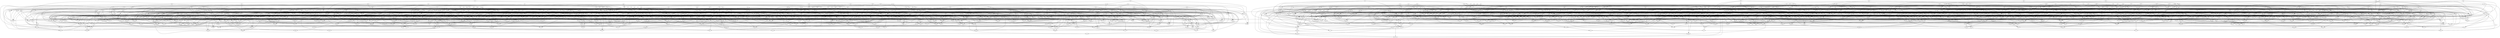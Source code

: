 digraph G {
    hgm -> {krj psx xsl bpt}
    pgz -> {mhs rsb mvk jjz}
    ckf -> {nmv mvc}
    qhd -> {fgp hmt nvs}
    hsz -> {mjb dtr rkg}
    nrt -> {krr}
    kzj -> {xkf xct pjf nzt}
    rhj -> {kck}
    phg -> {hsr qcc}
    knc -> {cgn}
    ncc -> {kjm jmd}
    dgg -> {fxm}
    qkj -> {lbz gfc ssf tjn}
    ccc -> {cbs ksm gdb}
    btf -> {sjx sck ndc hgr}
    kxz -> {fgq hjv hdq ssk}
    gmr -> {mlz rkk ltt qzq}
    kpb -> {ckp dsj tqh nhv}
    qbm -> {tkm lrr}
    dsj -> {fmn dps}
    rbj -> {qhh mqd zbj dld}
    krj -> {vvm}
    jlv -> {zct lpr prj ztc}
    htm -> {qhk}
    tgf -> {gst xhn ppm}
    nmv -> {tpx}
    rfs -> {xxs nrt}
    mkt -> {gvv dtp chh}
    hgr -> {lnv cbq zrb}
    mqb -> {mvc tjp fct}
    qlx -> {gjx kcp tpx}
    dsr -> {dmj ntc xdn}
    xtv -> {jgn zpk}
    trz -> {xhn qqr lhr}
    xmq -> {rhj}
    dvh -> {jtt pvq}
    ghr -> {rcc xct czt mlq}
    bbd -> {sfm lzr cqq}
    sxr -> {snl jtv}
    cxk -> {lnv vbb qdc ljf rzk}
    cbq -> {shf cqv}
    svp -> {nmm lzc plz}
    xbn -> {rsl qnh}
    bsd -> {cgn}
    gtt -> {hmt}
    zrk -> {ckv}
    gds -> {hdh}
    ncx -> {nlk}
    nck -> {qhf}
    qcf -> {gst kgq}
    mdc -> {mdf bvb}
    ppb -> {nrg txc znd vlm}
    rxg -> {zng msc pmk}
    rxk -> {dgc qmr cbj}
    cdt -> {mcm vhc drb mrm}
    zqm -> {zgs gvr bnd clb}
    njh -> {rdk qbd}
    ktn -> {fpm}
    vrp -> {dch cpf prn xcz}
    jdp -> {hsx sbh jjz jxj nlx rhj}
    tfm -> {lvz}
    lkl -> {bzk rdk nzm}
    nlx -> {jsc dgc}
    pgl -> {kql plh ctn nsg}
    ndl -> {fcq fqz}
    nqn -> {bpl bmj rdm}
    jtf -> {vgr hmj}
    hmz -> {xtq bmd}
    bhm -> {jmd hst dvd}
    jpc -> {jzk zvs}
    krq -> {mst lqx}
    kbx -> {tbs}
    lfx -> {rnm lrn}
    cbb -> {nvs}
    msh -> {lgq txb bnq nzm}
    hxm -> {vnr}
    ljf -> {jxr vql}
    sdx -> {txc}
    xkp -> {xcf btq gfc dmx jpp}
    spl -> {kvn fzf bqz tcm}
    fbc -> {zgl ztc crm bnd svx nrc mrk}
    zdx -> {dlj}
    bbz -> {plz kgb czq}
    pnz -> {tjp nvb}
    jhn -> {kds kqr}
    hss -> {fth mmr cbc dpb nxk}
    dqg -> {vhl rqv}
    lhz -> {jjv rqv}
    sbr -> {zxz trz vsg lbz}
    dld -> {vgr}
    smf -> {rvm qhl rdk mlf}
    znx -> {rfn mrv}
    skl -> {klt vmc hts lzr}
    xzz -> {dlz bqs nvj vpl bpx fqs sqj}
    sbg -> {fvf jsk zvv sxr}
    ngn -> {czt}
    fhm -> {hkk smr vhc}
    khp -> {pxm bkj glc cvz}
    tks -> {xnf}
    fgl -> {jhn}
    nzm -> {qxt gng}
    gpm -> {fcq llj hmh}
    ckx -> {hsr cmb ncn krc}
    lrh -> {ssd}
    qpn -> {vnr}
    vvv -> {tgb tmm rfc tlt xtj lsv}
    tdt -> {bvr gnt vql}
    qxx -> {krr}
    pvb -> {dmh ths msg hgq}
    qst -> {vcq}
    vzp -> {knc}
    xjn -> {gds}
    kvn -> {hmj}
    mjf -> {nxz}
    njc -> {gpt bhm ghh}
    gmc -> {mcd trp vxv}
    rxx -> {zbc ncn rxc}
    nrg -> {hkr bcx jnh}
    qzq -> {bqg}
    hxt -> {rtp dkn sbn zjb tks}
    mjx -> {tgb}
    jvf -> {bxc}
    cnx -> {gvr}
    tjp -> {mcv cnq}
    qch -> {sbz vgz pcb}
    fcp -> {nxv vfq pfl}
    zxj -> {mjf hrj gzc rkl mbs}
    hnd -> {rfm mbs vxv fhn}
    snn -> {xns xzx vpm bcv vvm}
    gbq -> {hnz bzd rps}
    fjn -> {cbb vqq dtx fsg}
    dxf -> {lxz snv}
    bhc -> {shr lpf bbd}
    kzn -> {sxm dnz gtq}
    hgp -> {ppm}
    ctn -> {qzh lnj}
    rks -> {hfq fsb dhb}
    xvr -> {thn xhs mdc nmr}
    hqp -> {lqj zxm}
    zmg -> {cxz gcx cqq}
    ccs -> {gvr}
    vbp -> {vdt plz bhq cgn}
    sls -> {xbl qpn khb}
    nnj -> {plh}
    fct -> {tlt}
    dmv -> {rbg xgq fqz fnc}
    bfr -> {sbz zmq}
    vpd -> {sxm njm qtx}
    scr -> {zps}
    fcj -> {rgl xgj ddt}
    dgx -> {vhl fhg gsx}
    vrv -> {gtt fhp rks}
    ttx -> {vrh std lfx mvz}
    hgk -> {xsv bqg bfr kjr tvk}
    lht -> {vcq jzk}
    nxs -> {gqh kfr}
    xtk -> {jsk ghh}
    mjb -> {xct xsh stt crm slf xkc llz}
    cdk -> {krr xkf}
    cmb -> {rpd}
    qgv -> {lcb gpv}
    cjn -> {dsr rlc lsz mtp}
    gvv -> {vbq qfb cft}
    xdk -> {mft hff pxs}
    vrh -> {dmh}
    dpb -> {hgp}
    xsh -> {rfn}
    jtk -> {nmh zmk}
    vdl -> {gfq chx fxm xdf}
    qqr -> {hrt mcd}
    hlz -> {hbv lbv ccc ckf}
    qmz -> {bsg nkt}
    nbt -> {dgg nrl klt txj nlf}
    jdn -> {mth gms bxc}
    kjm -> {msc}
    vjb -> {hsh msg hlq ddd tvz}
    vsg -> {mft gzc zng}
    rbm -> {mmf vrl djl czd}
    vpc -> {jfq jcp rhr vpg}
    ghh -> {jsk}
    qpb -> {qts fbj}
    zkj -> {mvc nbx bzb cpf}
    hkk -> {kcp qql mlz}
    qdg -> {srj psr fvh qsz dnn}
    css -> {tpn cmf mjx}
    skd -> {jcm}
    hnn -> {gcr hln zgk bzb}
    msc -> {xcf dpr}
    kqh -> {czz fvh dxf msn}
    hql -> {slf vtt}
    cnt -> {rqx vxv}
    mrm -> {bdn pmt cdq}
    gbb -> {nrt bsv}
    xrv -> {rcj zbc tpj cjq}
    vqs -> {dsm str rvv gfb}
    zqq -> {lmc zvv}
    qbs -> {klv jrb txs mmr}
    snb -> {gcz ctp}
    xbz -> {qts rdk kzz}
    cph -> {rqv}
    msn -> {mcd mxr mhl}
    dth -> {lfd gvr hdk rpd}
    tpn -> {jqj fxm}
    gpr -> {drb xpj nlz dkn}
    pqj -> {dbz tqc lht}
    xns -> {ttr rnm vgz}
    lss -> {vcq zzd bkj mqn}
    tlg -> {kxl nml zvh}
    kvj -> {mnx gms rgj njv}
    gqk -> {ppl rtp}
    tqc -> {vvg}
    vmj -> {vrl zjb vlf sft lnl dkn}
    scb -> {zmv cqv fzz vff}
    gpv -> {zps ktn}
    shf -> {clb}
    llf -> {xrq}
    qcq -> {gkh cpf sft}
    drf -> {vzt hsz xxs bxl mmn}
    zjm -> {sth cph nxs}
    nfm -> {hvd pgl qhk lmv}
    lrz -> {mcv fql}
    hmb -> {dsj crg tqh}
    zjr -> {vcf zqh}
    xdn -> {ppm sml cjq}
    tbn -> {sjk}
    vpg -> {cqb fng tvk lpb}
    jcl -> {thn dln pxn spx gfh}
    txj -> {lrh gmt jcm}
    kql -> {rkk qps}
    hsx -> {cmb}
    nkv -> {mjf nkt bxb}
    tqr -> {mjf gbz xnc kds}
    zdh -> {fvh vbb rks sbr}
    ldq -> {lpr jxr}
    fgc -> {fjs hxx qch jtk}
    bzl -> {rxv njm knh}
    mtl -> {qgq bzb xxp cfh}
    qvv -> {vhl ltt}
    hxx -> {cnq ntz ctn}
    mst -> {vtq}
    rxc -> {rlc bdd}
    vql -> {lmc}
    mhr -> {mxr fkt nlx qpt dqd bkm}
    bqf -> {czq sdq xjk njh}
    bvr -> {mmb}
    cfh -> {qch dpk ssd cqr}
    mlf -> {xqg xqk mhs}
    sks -> {czd lpf vrp rpx}
    qtx -> {drp zcq}
    jmh -> {ctn tkd mst gdq}
    dvd -> {frs hrt}
    fjk -> {fxm hqd tbj}
    qtv -> {mxp}
    kxj -> {vrh hmf rhc ttr}
    czs -> {dlk ntg gds}
    chk -> {drb kvn tqc xmk}
    bpr -> {xsh}
    nct -> {fzq bnp}
    zjp -> {xcz hxt xdf}
    xtb -> {zfm lvb pvq pnz}
    zfz -> {mkj lfd fsb}
    dqd -> {qkt}
    tpk -> {nqd mjb kxp fvz}
    lzr -> {sbc}
    fxb -> {csh gpm nsx blc pfv}
    nnv -> {hkr ktc rnm vlm}
    xsq -> {pgp lnp cvm qsx knx}
    ctk -> {zvs ssk}
    nkp -> {tgv cfv xxt}
    fhx -> {hff gbz}
    hcv -> {fmz jmh sfm}
    cqt -> {xkl zbc xgj}
    gfc -> {bgm}
    pkn -> {bxs gzc jhn fdc}
    cdq -> {spx}
    pnc -> {rcx ghh}
    plk -> {hff fkf}
    ffc -> {zxm vzt}
    gxz -> {qvx rzk}
    mpr -> {lxz}
    bkj -> {lcb}
    nhd -> {xln mrv}
    vlf -> {mdf}
    mqd -> {hnz dfg}
    lrr -> {cpf}
    xps -> {krg lvz fsg}
    drh -> {kjn qkn gmm xgc}
    mhc -> {ntp lzc mmn}
    kvx -> {rdd jkj dps bgj ppr ncx}
    kgv -> {jgn}
    xlv -> {zgv qnp stp bhv kdc nxg}
    fmz -> {zjm cgt psx}
    mhs -> {xzc cgn rcx}
    lhr -> {ptb sjk}
    qbz -> {lnj vlh fhg}
    zvq -> {rsb mgm vqq lnp vss}
    xvt -> {bnk jzf}
    htx -> {dld ssk sxf ksn}
    pxs -> {ppm}
    jmt -> {krr vcf fbj dpb qkd}
    bnd -> {ckv jgn}
    vdt -> {mhl crz ggj xgj lvz}
    sdl -> {khc nlk fvc}
    dgf -> {xbl vmc nct}
    zvs -> {kzs vzq qtv nmh}
    nmr -> {qll sxf bzh}
    zsq -> {tjn}
    tjm -> {gdq vnt jtd ktn}
    mlq -> {vnb rcc ppr}
    tft -> {kpc gds xzx gbq}
    rhs -> {kds sdl rnd fbh xkc}
    hdq -> {pzr mbq pfv}
    vnx -> {fvc mgm kkc zfz}
    jzn -> {lpn lqb}
    rkz -> {pml svx nxz}
    zjb -> {cph zmq ssd}
    prf -> {trp qrp}
    czk -> {vph dsk nxg zcl}
    pfh -> {ggs tnk bjb dsm}
    tmq -> {rth cxq dvb rzp}
    xzm -> {qtx snv}
    kqc -> {ppl fhg}
    jgf -> {vnt fbt zxk pqj fmd}
    rpd -> {bpr}
    jrp -> {ddt rfm xsn}
    nnh -> {tbb vmc rpj}
    stx -> {ddf sxc mvz fhg cls}
    zdn -> {hbl pzt}
    pvh -> {tnk ncj}
    xtj -> {zps}
    blg -> {llz lhr}
    jhc -> {ssf mxz qlz}
    mnx -> {kqc zmt tbj}
    jxm -> {dnz zbx qhf lhv}
    ndc -> {ssx jvr xln}
    nrc -> {grc mrk}
    pxn -> {rvv}
    glq -> {tbs}
    qvz -> {tkd hxm qmd sdx}
    dqv -> {hnm gtv rxx gkx zcq zmv}
    rjg -> {plh hvd jmr bdn}
    trc -> {vvg mjx bcl skn}
    hhj -> {qpb jjz drp}
    khb -> {tbj str}
    sjh -> {bfz xhk zgk xnf}
    cfv -> {zgj}
    nfg -> {xhf prk jgn hdf}
    vtf -> {nsx bqz lvb}
    nmf -> {cfv xsv mgd}
    hzk -> {tlp pcb dkr qpn czs}
    qrp -> {zgl}
    rps -> {khb gss gjx}
    ksv -> {qbd hxk}
    fhn -> {khc hfq}
    zcz -> {xdf kdg}
    ldz -> {kpc msg fcp xhm}
    xbl -> {glc vtq ctx}
    lcv -> {dtp rgs xgf sbh}
    pfz -> {zbq}
    vkd -> {tdt cnt nqn fvh}
    mmn -> {gst}
    xtl -> {tns zkf lxh xdk}
    rdk -> {kck pjf qlt}
    gjg -> {fgl ppm}
    hqd -> {vgj zgt}
    ckz -> {nqp dvg}
    qkd -> {ssx}
    jjz -> {czt}
    gfh -> {rnb drb}
    fvf -> {zbz}
    bgh -> {qrp pzt}
    bfm -> {bgq}
    nhv -> {bpr vmk hsr}
    dnd -> {fql hsh}
    lvb -> {xtq dvn}
    bpx -> {bnk}
    vhs -> {dxf hkd djj fsn}
    bsv -> {qgz vxv jph}
    jjt -> {ldq ckv jvr}
    vgd -> {cdf zzc ksm}
    gll -> {fpq hsx nkv fkt svb sbg}
    cdx -> {qbd jjt fsg}
    zbp -> {lvz hnm fdj}
    ctx -> {scr}
    gsx -> {kzs}
    shc -> {qsf}
    pmp -> {tct gqk fpm cdf pjp}
    ctc -> {vpm lnl zzc fct}
    tbz -> {rtd cqb qmm}
    ssf -> {vbb}
    bjv -> {kjn bsz grj mmn}
    vkn -> {zrk nlk mrv ntc}
    nxn -> {zqq dvg hll qhl}
    xjt -> {krc hfq}
    mls -> {fzq mjx src tlp dsm nvb xxm}
    djl -> {dgx zdf rpt jcp}
    dlj -> {rgp njv}
    qxc -> {ktn kdg}
    zkf -> {kff xln mcd}
    xhm -> {hbv lcb glc}
    fkf -> {bxl}
    thv -> {ckv tbn dpx qcc}
    shk -> {tpx dpl rmf czs rvh}
    jdd -> {ctk dgg vmc mvp htm}
    tkg -> {cgs vjf zkf krg}
    ptm -> {sml qkd tjc sjx mhc}
    qgm -> {qfg vfq dkr lsv}
    prq -> {kdg mkf rtd}
    gdf -> {llj glq jtq}
    ktb -> {fbh gcz grc dqp}
    tkd -> {vxh dng nmh}
    vnt -> {scr}
    nqp -> {pvm}
    xqk -> {gxz tjn mxr}
    vrl -> {rpx ptk}
    nrd -> {vmt}
    vkh -> {krq hsh dng cfv}
    cfg -> {dvn gxx}
    vnb -> {nlh cjq llz}
    mhl -> {pbt}
    mzp -> {qxm bsg hkb kvx}
    gdq -> {mlz}
    srj -> {cbb zbz hsx}
    hsj -> {gfh dfg tft dng dhd}
    dqx -> {xxt}
    fkt -> {gnt zrb}
    bpl -> {dvg fhx}
    fzx -> {xtk btq tqh xdm nhd cth}
    znd -> {jcp gml ksm}
    mjj -> {njm zpk mrd}
    xxs -> {dqq}
    qhl -> {pvm}
    dsd -> {shr kdg}
    rmf -> {bqz}
    bcl -> {fpm cqq vqr}
    rvv -> {bxc kzs}
    bqs -> {mjg pnc dsj}
    dkr -> {ktd}
    shm -> {fpm hck}
    msg -> {mth}
    ckp -> {xsh}
    spj -> {zjf jsn jjv}
    vzq -> {rbg pvq}
    mvp -> {bnm qqj pzr fhm qcq}
    pgs -> {txc vjd zmk}
    ddd -> {nxg dch sxc}
    jtt -> {hmj}
    gms -> {xtj dpk}
    gcz -> {fmn xqg fpq}
    fmp -> {gnt klm vzt vmf vhv}
    hrj -> {xzc}
    pbt -> {fth krl}
    cxq -> {qbm npr std}
    fdc -> {xbz xcf}
    jkj -> {plz snl}
    bdn -> {qqj}
    rqv -> {tlp}
    ggs -> {bzh zhd}
    flg -> {vvl rfc vjd zkr}
    zkr -> {tgd xpj sxc}
    bxs -> {snp}
    gfp -> {lqh xkm}
    srd -> {cvz bdh vcq}
    kpf -> {ncx hql nxq jrp}
    nrn -> {dqk vvm kxj sft}
    fxm -> {tnk}
    qzs -> {fns tqg sgn}
    ptg -> {hhj gcm rfn}
    sqc -> {zbx rnd hrj xzc}
    zxz -> {rxk qxx pzt}
    mgm -> {bxr qcf}
    cqr -> {htt mqn}
    mmm -> {kvn spx jvf ntz}
    jrb -> {fdj smc}
    vhc -> {mmf}
    nsn -> {ltt lgk dfg xmc}
    grj -> {kmt mmb}
    xrl -> {xdm}
    fmd -> {jtq ztd}
    rth -> {pjp}
    lbg -> {cqb jfq prn lrr}
    vmk -> {rpd rzk}
    vsp -> {nmv zpg vgj zcz}
    vss -> {qpb rdm pbt rkz}
    rgq -> {qxz zmk qnb zfc}
    vdh -> {dtr vtr xmq rfm zbp}
    smr -> {ssk}
    bdh -> {sgn}
    hpp -> {mcv tjl}
    zqh -> {xjt}
    qhn -> {zsd dgf vdz bdx}
    sbn -> {kcp hmh}
    gvm -> {nrm smc xrc bbh}
    jtb -> {lqb gqk zmt vhr pxn}
    gss -> {zfm}
    vvt -> {sbz}
    zcf -> {zgk njv}
    prt -> {cqv sqj lhv nml}
    sfp -> {jtf tjp dmv jrn xmc}
    sbh -> {bpr bbh}
    lpn -> {bfm mnc}
    qbd -> {dqq lgq}
    grc -> {djn}
    ztc -> {kff cdk}
    pcb -> {cdf}
    lqn -> {jjv tqg srh fzf}
    kmh -> {qxt xrc gtq}
    pdq -> {ncq qnx jnh}
    dlg -> {bzl fgl nrm}
    bvm -> {ctp knc zng clv}
    ssx -> {xzv}
    cft -> {grc}
    lqb -> {xnf}
    plh -> {zhd}
    lhv -> {hnm llz blb}
    qgz -> {njm ctp zct}
    ksj -> {zbz nqj tbn}
    cjb -> {lgm ccs mzx dhb}
    qdm -> {lsb sxl mtp mzd}
    prm -> {ntg ksm xzx nlf}
    bxl -> {rcx khc}
    stt -> {vzp ksj}
    rsb -> {mpr sjk}
    dng -> {fhg}
    jqx -> {qvv xmc gfq}
    rkg -> {gtv xjh fsn}
    hmt -> {fgp}
    nvb -> {nzz vvm}
    kjn -> {tcj grj}
    rkn -> {dsq bzs rtx}
    qbk -> {tcj ggb qpt hst}
    szp -> {npr dvb spl xpj bnp ptk}
    dtg -> {kgq dpx}
    mtp -> {ldq}
    rqx -> {qsx rpl rnd}
    gbp -> {qlt nvg gvp prf}
    bgq -> {tlp xzx}
    nmm -> {xrl znx bkm}
    jvr -> {dtr fbj}
    drn -> {xcn zgt xss rgj}
    zrj -> {pzr}
    hkz -> {xzv qgc vbs kvk}
    jqk -> {mxp zjp mlb vmc}
    dsm -> {hbv}
    dch -> {krj}
    pkr -> {xmq mkj bxs xkl fvb}
    hcz -> {hgq zrh xsp}
    jfb -> {xjk jmd rpd fmn}
    zgz -> {vtf htx tcl lhn fzq jcl}
    dbt -> {zzk njb djh hdh}
    dlz -> {djj xqk qhf}
    sck -> {nck xtk rxg lrq}
    gkx -> {qkt}
    cbj -> {ckp}
    kkc -> {fpq bch hll}
    mcq -> {txb zxm tpj}
    ddv -> {rnb}
    skz -> {krl bzs lkl ncx ntp}
    vhv -> {tfm fdc njh}
    hlg -> {cqt xzm fhn lrq}
    pjp -> {rvh}
    mfc -> {zpk fkf}
    hgb -> {sbn krj hcc mdc}
    gtp -> {fgs nsx bnp}
    lsb -> {mxz xbz khc}
    ktc -> {qzh nnj}
    qcn -> {shf njz}
    ksm -> {xhk}
    kxx -> {hsr mbg pjl}
    zlb -> {ncc kzn fbj}
    xhb -> {shm mdc gpq tjm gsx}
    gpt -> {cft qqk dtg}
    ggb -> {ckz dpx fzz}
    jfv -> {zlm qps bdn krm}
    jlz -> {rhc}
    klv -> {dgc crp kgv}
    lpf -> {sdx xtq}
    gfq -> {lfx}
    ncq -> {fct}
    pmb -> {qpg kcp xvr qch}
    sqj -> {rcx bqs}
    lsz -> {gbz xjh ccs bvr}
    nlv -> {mjf mgl kff}
    vtd -> {xjn tqf tmb tpx zdx}
    gzf -> {cxg gcx rmf lgk shc dvn}
    kvc -> {qmz tnn fth}
    nsq -> {rvm fvz rxg bsz grr}
    hcn -> {mlz jsn nrn gds}
    tjh -> {csb}
    bvb -> {qsf}
    zjf -> {vpm rjp jnh hxm}
    jks -> {ctk qll ghk hxd}
    tqf -> {qfm jcm}
    zsd -> {bvb fng llj jnx kpc nmv jzn hqd}
    dpl -> {lqh}
    zmk -> {ncj}
    nxv -> {rhc vqr lnx vxh}
    kzz -> {zng}
    bhj -> {bmj tph jpp qft dlg zlb zxm}
    xct -> {fpk rpl}
    ztl -> {cth crz lgq nvn}
    mnc -> {ddv}
    lqr -> {ntz tbz rth hmz lnq}
    vgr -> {lhz}
    mzx -> {bnq dpb llf}
    scv -> {fgp xfv ffc kvx}
    hkb -> {trp nlh tdm gng}
    bjk -> {zgj ssd tnk}
    clt -> {qlt qsz ncc}
    kgb -> {kck lgq}
    knh -> {rnd fpq}
    mbq -> {vlh xbl cnq}
    czz -> {gvm tpq hgp}
    jlp -> {nlf sjh rbj cfg}
    lvx -> {ptk tkm gxx hmh}
    vzg -> {nqj gkx vtt}
    vsk -> {dkn fns gfq ntz vrl}
    dhb -> {lnv tjn}
    gqz -> {zrk xxs lhx hgv}
    zbt -> {qcn qpj nhj cbb kff}
    lzc -> {trz}
    dmj -> {zzh xmq vbb bgj xkf}
    fvz -> {dzq}
    jcg -> {dmf hts sth fzf}
    dnn -> {zxj mhl}
    fdj -> {xrx nlh kcq}
    xvq -> {nzz dqx qmd fbt}
    brd -> {mkt dgs cbq ssx}
    hxd -> {zps xxt svh}
    phn -> {tjc nkt hll jsc tqh}
    bsg -> {jxj rxv}
    nxg -> {gkh}
    hkf -> {xdm nml mhs}
    dlc -> {rgl mqx vmf qmr}
    ncf -> {tbj zfc ksn}
    vck -> {svb rdk nck nmm}
    dzr -> {btq bpg tjc fhx}
    ddf -> {hgq}
    rnl -> {qxm xdm lvf kzz}
    smc -> {gtq}
    tbb -> {gqh zll khp nxs gkh}
    xsb -> {tgf sdp ckz fdj}
    bft -> {lqk tqc xcn ghd}
    qlq -> {dtg qtx zvh}
    gdp -> {nhj rtr}
    klm -> {blb fvf}
    tqg -> {zcv}
    bdd -> {tfm vtc}
    cgt -> {ncq dkn}
    crz -> {vql krl gqb}
    bsk -> {fpk xrc}
    ktd -> {xsv kbx}
    nvn -> {bnq sgm rvs}
    jkx -> {fgq rnb gfp}
    gcr -> {cbs hpp mth dkn}
    hxk -> {blb hgp qhl}
    kcq -> {vcf}
    zll -> {hbv cdq vgr}
    hgq -> {jqj}
    std -> {ddf dgt xtb kbx}
    xzv -> {xrc}
    prj -> {qkt}
    txb -> {xgf bdl}
    qqk -> {vmt xqg}
    tvc -> {mqb dmh tbz}
    fgm -> {jnx nzz}
    dcc -> {jvr plz chh}
    rzp -> {qtv dvh}
    dbz -> {vph vlf mff dlk}
    tvk -> {czd}
    csh -> {hkr sbc}
    vvl -> {bjk ppl}
    tgd -> {mqd}
    gcx -> {txc}
    njz -> {cjq frs pvm}
    zxk -> {pdq zgv}
    bbh -> {xrq nvs}
    hvg -> {mkj cnx dvg}
    rvd -> {crp xrq dpr zbz}
    hnc -> {dxf pml}
    qgq -> {tqf qnb vtq sdx}
    frr -> {dpk fzf vtq}
    rjp -> {dln}
    jhh -> {zcq rpl}
    ntl -> {mbs mbg dzq knx}
    vlm -> {hmh vhm vcq}
    gnr -> {pxv vtc gtq cbc}
    kcx -> {htt hcv bnm sbl zrh}
    fgs -> {tkm pck}
    ksn -> {rsl shr}
    qnb -> {xtj rtd}
    cth -> {nhd cjb}
    rpj -> {cbs gml xkm}
    fjf -> {xtb xns dnd zzd}
    pfb -> {qll vnr dvb}
    xfx -> {mkf bdn jkx vzq pfb}
    xrx -> {gvr qvx lfd}
    cvm -> {znx rgl xgc nxk pxv dpb}
    bqz -> {dqg gjx vvt}
    nxq -> {dvg jsc}
    fvc -> {fvg jzf rkl lqj cfd phg dgc}
    bmd -> {cqq bfz}
    cqm -> {ktd lnx sbc mjx}
    xnc -> {jxj}
    zdf -> {zcv zfm dmh}
    fng -> {qfm}
    sxf -> {njv prq zgv}
    dnl -> {rxc hvg vss xrl}
    zpg -> {ctx shr qzk djh}
    blc -> {qhk nbx cls}
    dpx -> {bdl}
    jvz -> {nmm zjr}
    qts -> {sxm}
    lnp -> {rpd}
    xmk -> {zgd mxt xhk}
    qfb -> {tjc fbh zqh}
    njd -> {tpj}
    rzk -> {mrv}
    hkd -> {gst qrp qpj}
    ddt -> {rhj}
    svb -> {prf dzq rfn}
    lbv -> {xhk fcq vhl}
    zzf -> {lrr dfg mvz rxm}
    vfq -> {bqg ncj}
    jtd -> {qll zrh gfb}
    sjt -> {lnj mnc qbz rfc}
    jrn -> {zcv mkf jtk}
    mvk -> {llz rsb}
    lpb -> {hmj rtp}
    ntg -> {cfv}
    kvg -> {prn lgk fqz bkj}
    hhg -> {tks xsp pxm qxz}
    kcf -> {lgq rdd vpd rvs}
    gqc -> {bqs dgs pkr rkn}
    ssm -> {fmn krg qsz}
    pdc -> {mgl plk}
    mjq -> {gbr rjp hlq chx}
    lzk -> {lnx cqq}
    xgc -> {xhf}
    xkl -> {qkt bdl}
    qms -> {qfm hgq hts jfq}
    dgs -> {kmh pfz qvx}
    hts -> {qfm}
    djh -> {lnx}
    thn -> {zgt}
    csb -> {xmq}
    grn -> {zvv mcq rnl jvz}
    gdb -> {lnj mlz}
    qcc -> {drp}
    xqf -> {krm dvh vsm xkm}
    ldb -> {jhn cxk snp jxb}
    svx -> {nxk khc}
    kzq -> {rzq jtt}
    bkm -> {kgq}
    rzq -> {xpj mxt}
    tcm -> {dpk xqh}
    zbj -> {svh jlz}
    bnb -> {ntg jvf pvh lmv}
    kch -> {zmt zfm sqv kqc qnl rgp}
    hpc -> {qts}
    cbc -> {xtv qlt}
    nlz -> {hlq fqz}
    kqs -> {cmf cls fgm qhk}
    bjb -> {zcz lrn xgq}
    blb -> {qdc}
    bfz -> {rgp zfc}
    bhv -> {zrj sls}
    cbs -> {gjx}
    vvg -> {nrl}
    pmk -> {zrb cbj xdm}
    bzk -> {krc}
    vhm -> {tgv chx kfr}
    ncn -> {rvs zzh jpp}
    jph -> {lgq snp jzf}
    bch -> {nqp}
    ttr -> {qmm qtv}
    kxl -> {hrt krl xjt}
    sxl -> {gjg}
    lnq -> {rsl dnd}
    hdf -> {hff lgm vzp stt}
    bcv -> {tks}
    nmb -> {tbs fmd dqg tcm}
    dsk -> {dlk mbq qtv}
    xxt -> {phs cnn sft}
    psx -> {zcf}
    pcg -> {sgn nnj hsj tbj}
    zgd -> {gxb mdf}
    zmt -> {dqx}
    hst -> {lqj}
    krx -> {qsx mrk}
    zbx -> {gmc fgp ntr lxh}
    xcz -> {zrj skd}
    dsq -> {fcj rdm}
    fzz -> {zrb}
    hkr -> {zps}
    jsc -> {xln}
    mkj -> {tpq}
    dqk -> {sdx lqh}
    xxp -> {glq dlk zmt}
    gtv -> {xsh blg qsz}
    kgq -> {dqq}
    svf -> {hkf pgp zqq fvg}
    gpq -> {tjl zpd xcn qzh}
    mgs -> {nqd nlk tdv fpk bhq}
    pck -> {ddf}
    dkn -> {lht}
    jgl -> {kzq ggs qnh nzz}
    rlc -> {zzh chh rvm lvz}
    rdm -> {fpk bpg}
    ztd -> {qnx zzc}
    pfl -> {sbc qql txj jlz}
    hln -> {krm tvk fgq cls}
    prk -> {xhf pzt clv}
    sjs -> {rfs kvl nlv msn}
    gvp -> {pbt nml trz hst hnm}
    crm -> {dzq mkb}
    vff -> {mgl mxr pfz qlz}
    dmf -> {hdh jpc fns}
    pqc -> {vnb sxm hpc kqr}
    gfb -> {qnx}
    txp -> {gbb mkb qkn gcm rsb}
    ths -> {dpl gxx kzs}
    qpg -> {cph mqn}
    fnc -> {lzr tgb zlm}
    xnd -> {fvb vrv ccv rmg}
    xgf -> {gxz pjf}
    lnl -> {pzr llr}
    kds -> {pvm}
    qfz -> {knc qlz msk njh}
    hgv -> {rtr gng}
    vhr -> {pck qvv bfr}
    hdk -> {phg mtp vzg}
    tlb -> {xkc hvg zqh pxv rdk xsn}
    vvm -> {qsf}
    llz -> {slf}
    fjt -> {ssd qst cfg lzr vvt}
    tcl -> {rqv bdh}
    djf -> {vvl jlz dpl zcl}
    dcd -> {bqg ppl mjq htm}
    kqr -> {zzb}
    nvl -> {klv jxb qcn gcm}
    zvc -> {sxr xmq zrk hjr}
    zlr -> {clb zdn hvg}
    pgp -> {xbz zsq}
    vlh -> {tjl}
    lrq -> {jsk mkb}
    zct -> {qxt bnq}
    crg -> {tdv}
    xhv -> {dps hst vtr frs}
    fsb -> {vzt}
    njm -> {qxx}
    tvz -> {xhs hlq lqb}
    gkm -> {jtt qzq rxm nkp gms}
    dnr -> {pgs qnb hck lmv}
    bgj -> {bnk nhj}
    xbb -> {hcz qzs htt}
    zfv -> {sxf cnn dlj}
    fzq -> {fbt}
    krz -> {hmt tdm xkp hqp}
    pml -> {ghh crp}
    bmj -> {ljf xgj}
    cxg -> {gfp gdf klt}
    hcd -> {pjp vph hnz ktc jfq}
    kjr -> {kzq nlf chx xqh}
    vxv -> {lxh}
    ccg -> {ssk nnb qnl jpc hcc}
    dtd -> {krx fbq ddm}
    mjg -> {kmt kxl}
    hvd -> {xjn lqk pcb slh}
    zmv -> {tdm gtv}
    hjr -> {trh dpr hmb dqp}
    xrh -> {rxm jzn tbs bfm}
    snp -> {bsd ntr}
    ftm -> {ghk jkx qgv srd}
    rbp -> {xrv bdd kxx qpt}
    kqg -> {qkd rkn qqr cdk}
    cnq -> {zlm dpl}
    nvg -> {vqf rdk}
    xjh -> {fth xhn}
    qql -> {vnr mqn}
    lfq -> {zjm vfq bdh bhv frr}
    lnv -> {knh}
    knx -> {bvr qts gtt}
    gqq -> {zfc msg gxx phs}
    xsp -> {qbm}
    slh -> {fhg mvc lqx}
    nsg -> {hck dsd ksn qnp}
    tct -> {vgz djh}
    qkn -> {hql xtv}
    cqv -> {jkj}
    zzt -> {phs mcv bcl lnx}
    sdq -> {nzm fvz dpr}
    stp -> {pck nmf vlf ncq}
    vph -> {mfc fqz zcf}
    txs -> {bgd snl rkl}
    gqb -> {fth dtp}
    qpt -> {tdm}
    mbg -> {mmb ppr}
    jhz -> {snb qlq sxl bvm}
    qzk -> {lqh phs}
    tvp -> {jtk dbz krm tgd gkh qpg}
    qjb -> {gfc hpc ckt vrv}
    mdf -> {rgp}
    lpd -> {xfs cnx phn lvf llf}
    jmr -> {prn dch hmj}
    lmv -> {skn vgd}
    mvb -> {ctx ktd bgq}
    lhx -> {qlz vql}
    qlz -> {bch}
    gmt -> {zkr vhc qzh}
    bmp -> {mpr kgv ntp gkx}
    ntp -> {chh}
    bxr -> {bpl crg}
    rgj -> {ltt lqx dpl}
    dtk -> {lrz rfc jdn}
    dgc -> {snv}
    fgp -> {qpj lxh}
    hll -> {bgm}
    bzn -> {qtv svh pcg vvt}
    dfh -> {jjv zdx xhm mff}
    jfq -> {mvb qzq zzk}
    skn -> {ggs rnb}
    jmm -> {lpg kqj xhk tgb}
    fjs -> {rzp gbr mvz bcx jnh}
    mhv -> {ccv smc bxr ghg gdp hnd}
    rhc -> {gfb}
    sfm -> {tgv vmt zhd}
    vpm -> {nnb}
    fqp -> {lbg glq gds zzk}
    tns -> {rkl czq mvk mrk kqr}
    hjv -> {bxc}
    vbs -> {jxb mfc}
    jdj -> {mnc shm cvz lmm}
    nht -> {zcv zbj rth xkm}
    kng -> {llr bdh zrh dkr}
    vbq -> {cft qcc}
    lmm -> {bvb nmv}
    rmg -> {xvt rfn ngc rxv fql}
    srh -> {dqg tcl bzh}
    jtq -> {bxc qlx}
    lqk -> {tbs}
    grr -> {fsn bzk ghh zpk}
    rtx -> {zlr zcq prj vbq fgp}
    rcj -> {bch llf qkt gbz}
    xss -> {dqk cxz hjv}
    jzf -> {bgm}
    fhp -> {snb sgm}
    bdx -> {ckf tkm}
    bzd -> {qnx chx}
    lpr -> {rtr xhn}
    ddm -> {njd vmk bsd}
    sdp -> {gvm bgm xvt}
    plr -> {shc lrh pfh mth zmt}
    glc -> {ptk}
    fsf -> {tgf zvv xcf ddt}
    ghd -> {ndl gss rhc jtf}
    gsl -> {lvf fkt tlg lzc}
    nqd -> {ksv kjm}
    fvn -> {nxk cbb xkp rzc dmx jhh}
    gcm -> {tpj}
    xxm -> {svh lqk qnl}
    qfg -> {tjl gdb css xsp vqr mvb}
    lbz -> {qdc xnc}
    qxz -> {xjn fng}
    jrc -> {hcc fmd zpg dgg}
    bpg -> {rpl}
    mjr -> {mft ntc bkm rpd crg bbz}
    zzh -> {gzc}
    pvf -> {dnn xhf hkb ddt zvh}
    vlk -> {gcm fvf gtq shf}
    qmd -> {cnq vjd}
    nvs -> {jsc}
    qgc -> {rxg gqb blg}
    rjn -> {lzc xps nrd kxx krg}
    tff -> {nrl bcv xbn qzk vqr}
    gzt -> {nrt ntr}
    rkv -> {ngn hqp nxn bnk}
    cxp -> {clt zvg csx dsq}
    pjl -> {nvg vqf mpr}
    nzn -> {cfg nct scr khp}
    vsm -> {lmm thk djf}
    str -> {fgq zmk}
    vcf -> {zng}
    zpd -> {ntg fpm tqg}
    jzk -> {cfg}
    dgt -> {lrh njb}
    pmt -> {vlh nmh qxc}
    rvm -> {kmt}
    qnl -> {mff}
    qxm -> {zbc rvs}
    mkg -> {lpg bhc rhr bmd}
    qsm -> {xqg cnx hgv xfv}
    xjk -> {vtt nxz zsq qdc}
    zvg -> {gjg hql bmp}
    qmr -> {nrm vqf}
    ckt -> {bxb tpq qcf}
    qmm -> {xmc}
    mgd -> {ztd rnm gkh}
    xcn -> {sdx jqj}
    qdh -> {vnr lhz sbc}
    blf -> {fkf plz fsg pxs}
    cgs -> {qmz ffc kcq bzk}
    kfr -> {qxc}
    kpc -> {bzh}
    kxp -> {xrq ssm ppm}
    qnp -> {tlt skn}
    xgq -> {bpt jtt}
    mlb -> {gqh klt rvh xsv mmf}
    czt -> {ptb}
    qqj -> {ncj}
    tgv -> {mnc hsh}
    gsv -> {dtp lpr dqd mgl nxz}
    src -> {vvg mjx chx}
    xqh -> {hpp rtd}
    ghk -> {fnc rth ctx}
    slf -> {cmb}
    cvz -> {njb}
    bsz -> {nkt lvz ggj}
    djm -> {bnq qcf bnk}
    vqf -> {csb}
    lfn -> {lpb fsv zgk ndl gmt rjp}
    sqh -> {nzm nrc fzz sgm}
    rgs -> {mmr dps ppr}
    qpj -> {ptb}
    zbq -> {jxj bsk csb}
    sbl -> {dln mkf jzk}
    bcx -> {cnn pzr}
    tmb -> {qnl ssd fjk}
    dtx -> {gzt mft bbh}
    nml -> {cbj}
    xsl -> {pnz skd jqj}
    dvb -> {mxp}
    lfd -> {zsq}
    lsv -> {nrl rzq}
    bhq -> {clb kzz}
    tph -> {sjx tpq zrb}
    xkm -> {hck bpt}
    cmf -> {vrh}
    qhh -> {qnx xsp xmc}
    nsx -> {cnn zgv}
    lmr -> {qhf hnc pxv djn ngn}
    xhf -> {xkf}
    vqd -> {qhd pkr ngc gnt}
    dnz -> {prj}
    fbh -> {rtr}
    lcc -> {gpv zrh gml zdf}
    zbc -> {njd}
    vxh -> {gcx rxm}
    grv -> {xgq dsm nlz}
    ngc -> {rdd xrl}
    xfv -> {ntr}
    bnk -> {nlh rnd}
    zbh -> {trp kxx vdh xzc}
    cfd -> {ksv nck slf rfm}
    cqb -> {skd zmq}
    nnb -> {czd bnp}
    thk -> {lzk sgn ckf}
    fqs -> {mfc xrq dcc}
    kpr -> {spj krq kql nnh}
    lvf -> {nxq bsk grc}
    kvl -> {vxv nqp gng}
    vdz -> {nnj vgj lnq fcq}
    jxb -> {xrq}
    chx -> {pvq}
    nqj -> {mjj pxs plk}
    sdb -> {ppl kbx pvh ddv tlt}
    lmc -> {ccv}
    zcb -> {zlm dgx hxd cnn}
    vmc -> {kzs rpt}
    pcp -> {hqp zgl hfq dtg}
    drk -> {mvc bhc gxk hcc}
    qvx -> {qxx}
    xxq -> {fhm dmh hmz bnm zgt tpn}
    kcp -> {bpt}
    hbl -> {mrd plz}
    qjr -> {qnh lhz dqx}
    lgm -> {fsn svx hsx}
    zfc -> {gss tpx}
    rpx -> {zgd tlp}
    ftg -> {xvq tvz tct cfg kvj}
    sth -> {fbt zgj}
    fsv -> {qpn ldk qst}
    tcj -> {lxz frs}
    dmx -> {kzz sjk}
    cpf -> {gqh}
    kdc -> {qnh cdf kzq}
    rcc -> {vtr tjh}
    glf -> {csh hxm xhs dvn}
    bgd -> {xdm bxb cnt vjf}
    vtc -> {mrd}
    sml -> {dtp qsx}
    fvg -> {zgl pfz}
    ksk -> {gdp dvd xsn xzc}
    zcl -> {dld zgd}
    rcl -> {zbz ngn klm qqk dtp}
    zxg -> {lvf mrd fcj csb}
    psr -> {hnc vmt}
    bzb -> {xtq}
    hsr -> {njd}
    bvv -> {zvh clv pdc gbb}
    blx -> {xfs xsn clv cbq}
    gng -> {fsb tjh}
    vvx -> {bhc fql vnr jnx}
    fbq -> {llz xfv hsr kjm}
    dhd -> {kdg gsx vgr}
    bxb -> {tdv djn}
    jtv -> {qkt ngn kcq}
    hbh -> {nck fgl bgh krc}
    drl -> {lrz pxn glf qvv}
    lhn -> {fgm qdh lqx zfv qgv}
    jxr -> {bsk sjx}
    vjf -> {lhx kgb}
    ptb -> {vtr}
    lph -> {shc nrg pxm vpm bzd}
    hmf -> {qhk krj njb}
    pnm -> {bsd krx njc jrb}
    zzd -> {lzk fns ncf}
    pgc -> {svp dtd hbl nvj}
    xfs -> {knx gzt bxs}
    gvz -> {lgk jvf qlx qqj gtp}
    sqv -> {xnf xmk vnt}
    hnz -> {vgz}
    rhr -> {qps xsp}
    zzc -> {hjv}
    lpg -> {qtv hjv}
    bhh -> {ptg krl snv ntc}
    pjf -> {lxz}
    dtr -> {dqq njm}
    hsl -> {rpl snb tpq gkx}
    rzc -> {ntr ldb plk tdv}
    rcz -> {klv kgv cdx msc}
    vpl -> {hpc fbh dnz}
    rbg -> {bfm scr mmf spx}
    ttf -> {kxx jvz ssf zxg}
    kbn -> {mxz vtc fhp vzp mfc}
    mxt -> {lvx lrn}
    shp -> {ltt psx jms khb}
    gmm -> {hrj bpg zdn}
    rpt -> {zgj}
    gxk -> {ntg qps}
    bnm -> {qsf jcm}
    ldk -> {dqx lrn grv cgt}
    nzt -> {zjr crz hmt}
    xkn -> {jqx ggs smr thn}
    gml -> {gxx}
    zvv -> {rgl}
    kqj -> {vhc dgt zmq zmg}
    hdh -> {qst}
    pfv -> {tkd vvv}
    qxt -> {gzc}
    pnj -> {xdk jmt zvq xjt}
    gbr -> {sbz bvb rmf}
    tnn -> {trh bpx rcc}
    lqj -> {xnc}
    kvk -> {vtt tgf lmc}
    vgj -> {llj rsl}
    czq -> {mmb}
    jsn -> {tgd}
    zgs -> {xzv djm djn}
    cnm -> {gdq lnx ptk dtk}
    stn -> {zxk tvc mff htm}
    mcm -> {qjr xbn rpt}
    jms -> {rvh kfr tqc}
    vtx -> {hrt nqj qmz ccv}
    ttq -> {smr xbb vmc kbx}
    nbx -> {dln}
    xds -> {bfr zkr lpn jsn}
    gxb -> {xnf vrh}
    jcp -> {dsm}
    ppl -> {mjx}
    qft -> {nrd pnc xkc lnp}
    btq -> {vzp}
    ffq -> {fbj xzm ctp kvc}
    ggj -> {nrd}
    zmq -> {xsv}
    clp -> {qlq pdc drp sxl jpp}
    rxv -> {kck}
    mzd -> {zbc bkm ggj}
    cxz -> {zhd sxc}
    rnj -> {mjg snl tfm sgm}
    rkk -> {mst jqj fcq dsd}
    npr -> {gdq njb}
    kbj -> {bdx cmf gxk zdx}
    scq -> {dqd gtt xgc cdx kck}
    zrb -> {qsx}
    jnx -> {xdf cdq}
    bzs -> {rks djj}
    msk -> {rzk lhv rdd}
    rtp -> {zrj lnq}
    vdk -> {bfr bcv khp cqr}
    cdl -> {jsn zgt rbg ddv}
    fvb -> {pzt rfs}
    mjm -> {vjd tgv mxp hcd}
    mbs -> {mkb}
    ntc -> {vbs crp}
    ghg -> {mxz jhc zjr}
    mqx -> {frs phg bgh}
    csx -> {bpx tbn snl}
    vqq -> {zqm psr}
    tmm -> {htt zzk vrh}
    fbt -> {lcb}
    nvj -> {ccs rmg}
    mzt -> {fgs gxb nbx pxm}
    ntz -> {tqf}
    llr -> {fhg dpk lqk}
    xhs -> {qmm}
    mmr -> {nrm}
    bdl -> {krr bzk}
    kmt -> {jhh}
    vmf -> {tjh nhj qbd}
    zzb -> {ckp zgl}
    dqp -> {bgm zzb}
    jmd -> {rxv djj}
    trh -> {vql jxj}
}
